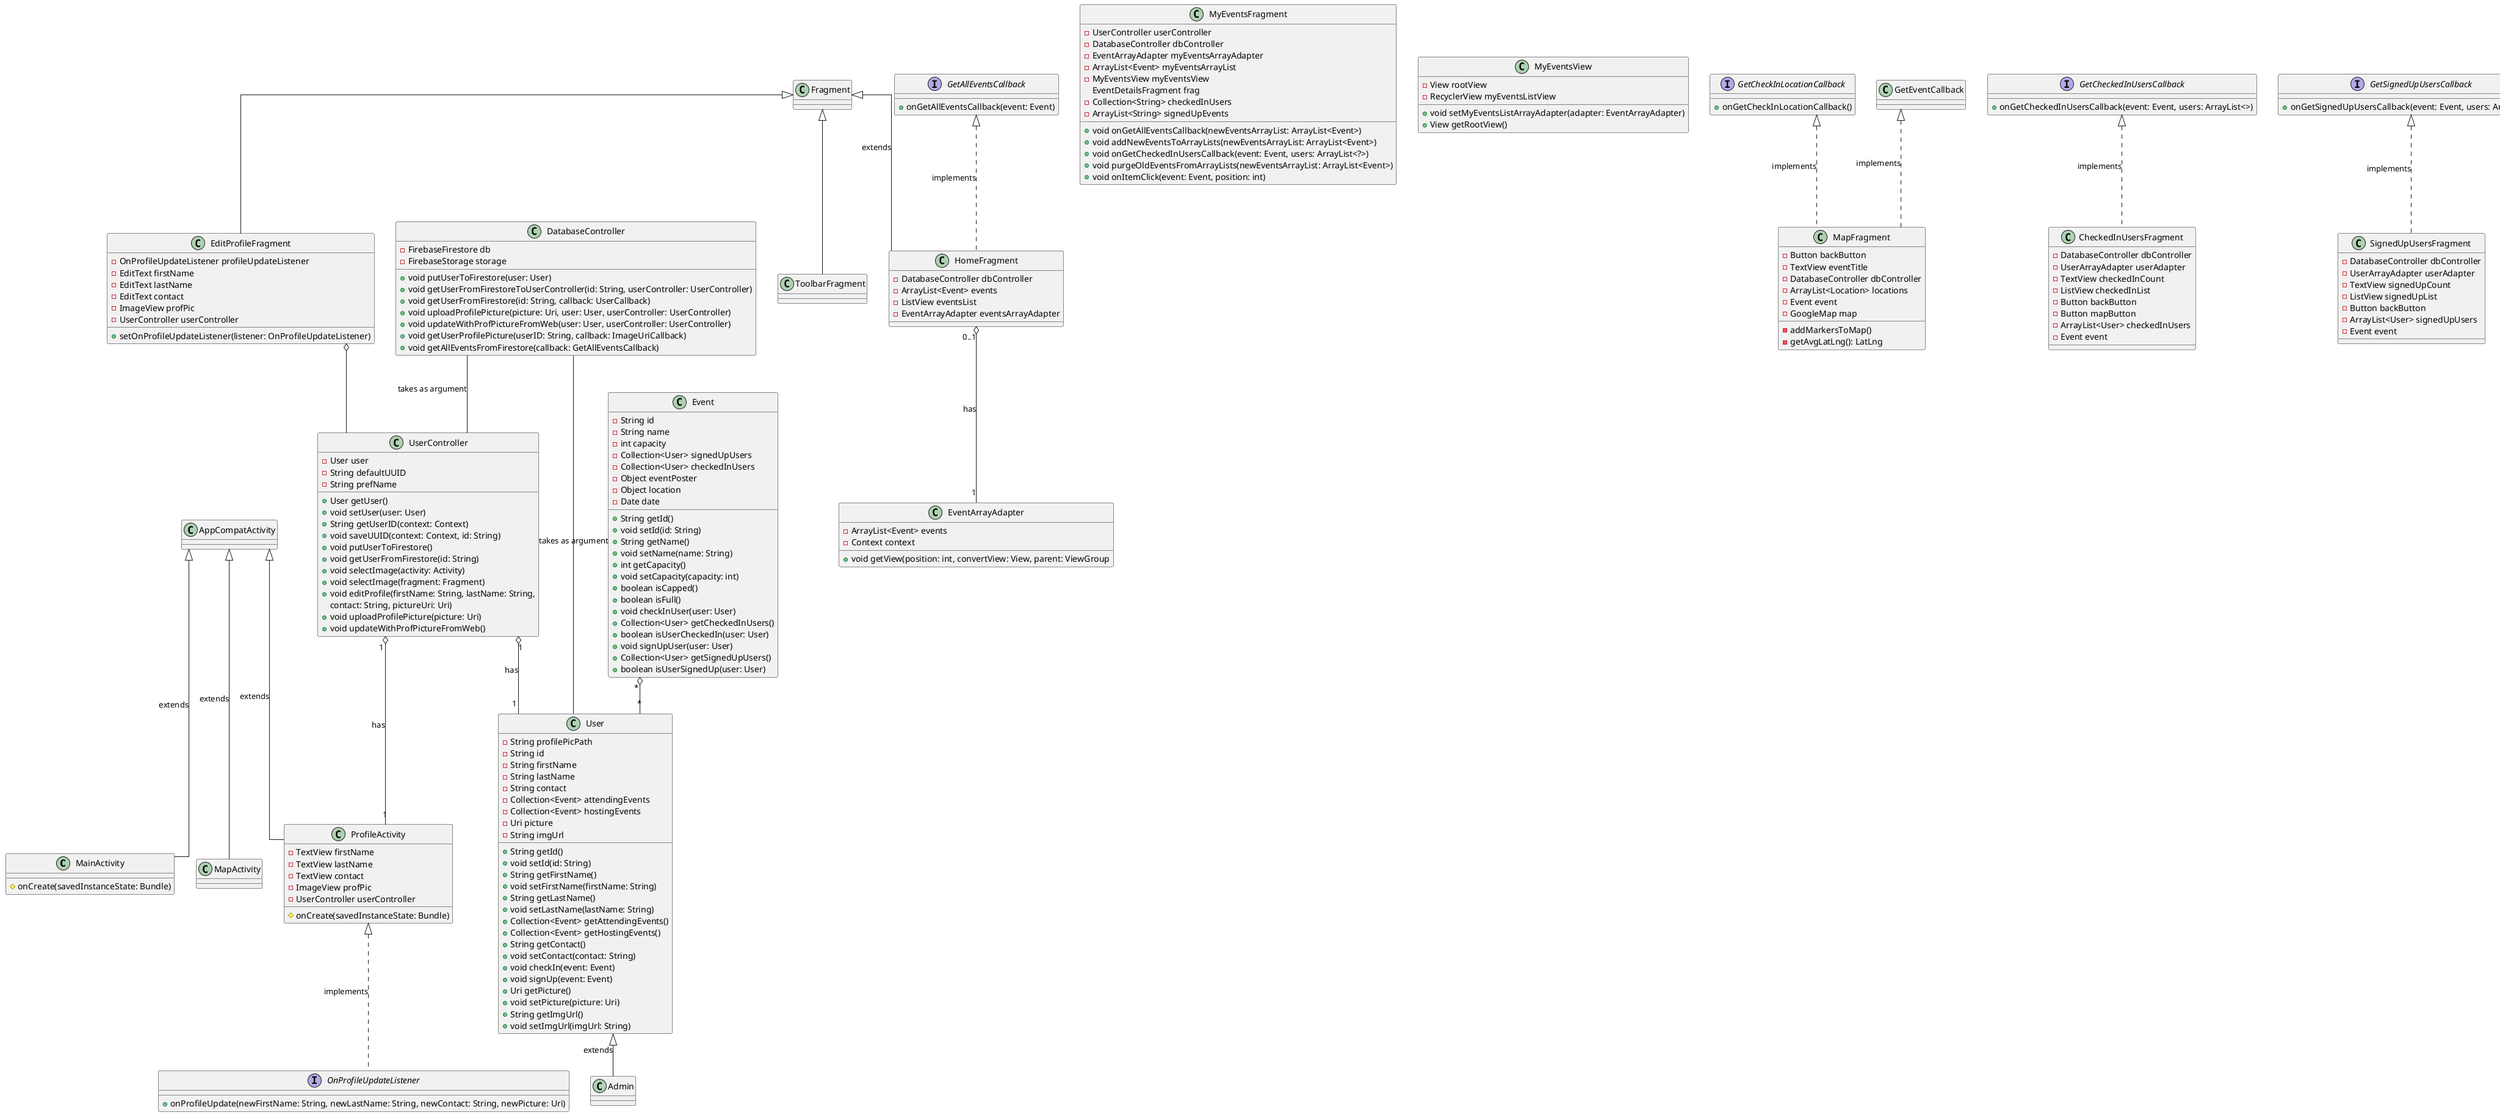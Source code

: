 @startuml
'https://plantuml.com/class-diagram

class MainActivity {
    #onCreate(savedInstanceState: Bundle)
}

class ProfileActivity {
    -TextView firstName
    -TextView lastName
    -TextView contact
    -ImageView profPic
    -UserController userController
    #onCreate(savedInstanceState: Bundle)
}

class UserController {
    -User user
    -String defaultUUID
    -String prefName
    +User getUser()
    +void setUser(user: User)
    +String getUserID(context: Context)
    +void saveUUID(context: Context, id: String)
    +void putUserToFirestore()
    +void getUserFromFirestore(id: String)
    +void selectImage(activity: Activity)
    +void selectImage(fragment: Fragment)
    +void editProfile(firstName: String, lastName: String,
    contact: String, pictureUri: Uri)
    +void uploadProfilePicture(picture: Uri)
    +void updateWithProfPictureFromWeb()
}

class DatabaseController {
    -FirebaseFirestore db
    -FirebaseStorage storage
    +void putUserToFirestore(user: User)
    +void getUserFromFirestoreToUserController(id: String, userController: UserController)
    +void getUserFromFirestore(id: String, callback: UserCallback)
    +void uploadProfilePicture(picture: Uri, user: User, userController: UserController)
    +void updateWithProfPictureFromWeb(user: User, userController: UserController)
    +void getUserProfilePicture(userID: String, callback: ImageUriCallback)
    +void getAllEventsFromFirestore(callback: GetAllEventsCallback)
}

class Event {
    -String id
    -String name
    -int capacity
    -Collection<User> signedUpUsers
    -Collection<User> checkedInUsers
    -Object eventPoster
    -Object location
    -Date date
    +String getId()
    +void setId(id: String)
    +String getName()
    +void setName(name: String)
    +int getCapacity()
    +void setCapacity(capacity: int)
    +boolean isCapped()
    +boolean isFull()
    +void checkInUser(user: User)
    +Collection<User> getCheckedInUsers()
    +boolean isUserCheckedIn(user: User)
    +void signUpUser(user: User)
    +Collection<User> getSignedUpUsers()
    +boolean isUserSignedUp(user: User)
}

class User {
    -String profilePicPath
    -String id
    -String firstName
    -String lastName
    -String contact
    -Collection<Event> attendingEvents
    -Collection<Event> hostingEvents
    -Uri picture
    -String imgUrl
    +String getId()
    +void setId(id: String)
    +String getFirstName()
    +void setFirstName(firstName: String)
    +String getLastName()
    +void setLastName(lastName: String)
    +Collection<Event> getAttendingEvents()
    +Collection<Event> getHostingEvents()
    +String getContact()
    +void setContact(contact: String)
    +void checkIn(event: Event)
    +void signUp(event: Event)
    +Uri getPicture()
    +void setPicture(picture: Uri)
    +String getImgUrl()
    +void setImgUrl(imgUrl: String)
}

class Admin

class EditProfileFragment {
    -OnProfileUpdateListener profileUpdateListener
    -EditText firstName
    -EditText lastName
    -EditText contact
    -ImageView profPic
    -UserController userController
    +setOnProfileUpdateListener(listener: OnProfileUpdateListener)
}

class ToolbarFragment
class Fragment
interface OnProfileUpdateListener {
    +onProfileUpdate(newFirstName: String, newLastName: String, newContact: String, newPicture: Uri)
}

class EventArrayAdapter {
    -ArrayList<Event> events
    -Context context
    +void getView(position: int, convertView: View, parent: ViewGroup
}

interface GetAllEventsCallback {
    +onGetAllEventsCallback(event: Event)
}

class HomeFragment {
    -DatabaseController dbController
    -ArrayList<Event> events
    -ListView eventsList
    -EventArrayAdapter eventsArrayAdapter
}

class MyEventsFragment {
    -UserController userController
    -DatabaseController dbController
    -EventArrayAdapter myEventsArrayAdapter
    -ArrayList<Event> myEventsArrayList
    -MyEventsView myEventsView
    EventDetailsFragment frag
    -Collection<String> checkedInUsers
    -ArrayList<String> signedUpEvents
    +void onGetAllEventsCallback(newEventsArrayList: ArrayList<Event>)
    +void addNewEventsToArrayLists(newEventsArrayList: ArrayList<Event>)
    +void onGetCheckedInUsersCallback(event: Event, users: ArrayList<?>)
    +void purgeOldEventsFromArrayLists(newEventsArrayList: ArrayList<Event>)
    +void onItemClick(event: Event, position: int)
}

class MyEventsView {
    -View rootView
    -RecyclerView myEventsListView
    +void setMyEventsListArrayAdapter(adapter: EventArrayAdapter)
    +View getRootView()

}

class MapFragment {
    -Button backButton
    -TextView eventTitle
    -DatabaseController dbController
    -ArrayList<Location> locations
    -Event event
    -GoogleMap map
    -addMarkersToMap()
    -getAvgLatLng(): LatLng
}

class CheckedInUsersFragment {
    -DatabaseController dbController
    -UserArrayAdapter userAdapter
    -TextView checkedInCount
    -ListView checkedInList
    -Button backButton
    -Button mapButton
    -ArrayList<User> checkedInUsers
    -Event event
}

class SignedUpUsersFragment {
    -DatabaseController dbController
    -UserArrayAdapter userAdapter
    -TextView signedUpCount
    -ListView signedUpList
    -Button backButton
    -ArrayList<User> signedUpUsers
    -Event event
}

interface GetCheckInLocationCallback {
    +onGetCheckInLocationCallback()
}

interface GetSignedUpUsersCallback {
    +onGetSignedUpUsersCallback(event: Event, users: ArrayList<>)
}

interface GetCheckedInUsersCallback {
    +onGetCheckedInUsersCallback(event: Event, users: ArrayList<>)
}

class MessagingService {
    +void sendNotification()
    +void onMessageReceived()
}
class FirebaseMessagingService


Fragment <|-- ToolbarFragment
Fragment <|-- EditProfileFragment
Fragment <|-- HomeFragment : extends

FirebaseMessagingService <|-- MessagingService : extends

AppCompatActivity <|-- MainActivity : extends
AppCompatActivity <|-- ProfileActivity : extends
AppCompatActivity <|-- MapActivity : extends

ProfileActivity <|.. OnProfileUpdateListener : implements
GetAllEventsCallback <|.. HomeFragment : implements
GetCheckInLocationCallback <|.. MapFragment : implements
GetEventCallback <|.. MapFragment : implements
GetCheckedInUsersCallback <|.. CheckedInUsersFragment : implements
GetSignedUpUsersCallback <|.. SignedUpUsersFragment : implements

UserController "1" o-- "1" ProfileActivity : has
UserController "1" o-- "1" User : has
HomeFragment "0..1" o-- "1" EventArrayAdapter : has

DatabaseController -- User : takes as argument
DatabaseController -- UserController : takes as argument

EditProfileFragment o-- UserController

Event "*" o-- "*" User

User <|-- Admin : extends

skinparam linetype ortho
@enduml

